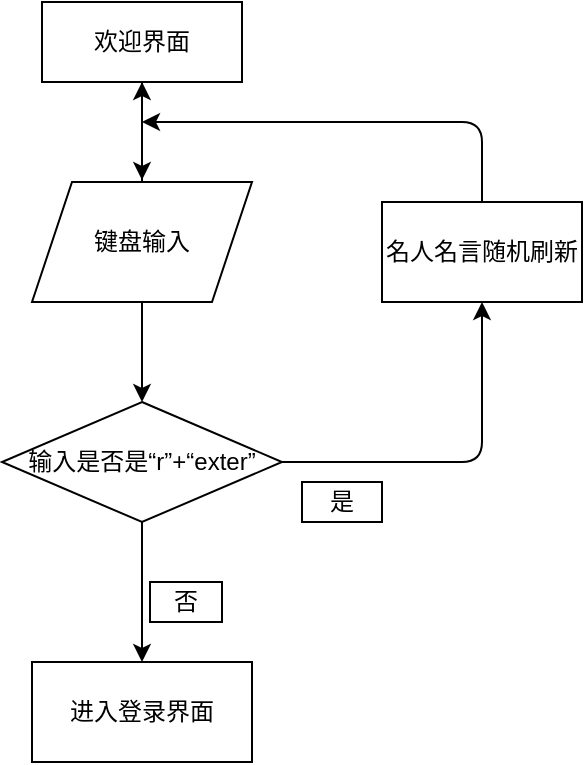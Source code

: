 <mxfile version="13.6.2" type="device" pages="2"><diagram id="H4B6eqQOnqe-SEhljZDN" name="第 1 页"><mxGraphModel dx="1024" dy="592" grid="1" gridSize="10" guides="1" tooltips="1" connect="1" arrows="1" fold="1" page="1" pageScale="1" pageWidth="827" pageHeight="1169" math="0" shadow="0"><root><mxCell id="0"/><mxCell id="1" parent="0"/><mxCell id="qzVP1gNGKpgPN5JRnM-v-1" value="欢迎界面" style="rounded=0;whiteSpace=wrap;html=1;" parent="1" vertex="1"><mxGeometry x="360" y="180" width="100" height="40" as="geometry"/></mxCell><mxCell id="qzVP1gNGKpgPN5JRnM-v-11" value="" style="edgeStyle=orthogonalEdgeStyle;rounded=0;orthogonalLoop=1;jettySize=auto;html=1;" parent="1" source="qzVP1gNGKpgPN5JRnM-v-2" target="qzVP1gNGKpgPN5JRnM-v-1" edge="1"><mxGeometry relative="1" as="geometry"/></mxCell><mxCell id="qzVP1gNGKpgPN5JRnM-v-2" value="键盘输入" style="shape=parallelogram;perimeter=parallelogramPerimeter;whiteSpace=wrap;html=1;fixedSize=1;" parent="1" vertex="1"><mxGeometry x="355" y="270" width="110" height="60" as="geometry"/></mxCell><mxCell id="qzVP1gNGKpgPN5JRnM-v-3" value="" style="endArrow=classic;html=1;exitX=0.5;exitY=1;exitDx=0;exitDy=0;" parent="1" source="qzVP1gNGKpgPN5JRnM-v-1" edge="1"><mxGeometry width="50" height="50" relative="1" as="geometry"><mxPoint x="390" y="410" as="sourcePoint"/><mxPoint x="410" y="269" as="targetPoint"/></mxGeometry></mxCell><mxCell id="qzVP1gNGKpgPN5JRnM-v-4" value="输入是否是“r”+“exter”" style="rhombus;whiteSpace=wrap;html=1;" parent="1" vertex="1"><mxGeometry x="340" y="380" width="140" height="60" as="geometry"/></mxCell><mxCell id="qzVP1gNGKpgPN5JRnM-v-5" value="" style="endArrow=classic;html=1;exitX=0.5;exitY=1;exitDx=0;exitDy=0;" parent="1" source="qzVP1gNGKpgPN5JRnM-v-4" edge="1"><mxGeometry width="50" height="50" relative="1" as="geometry"><mxPoint x="390" y="400" as="sourcePoint"/><mxPoint x="410" y="510" as="targetPoint"/></mxGeometry></mxCell><mxCell id="qzVP1gNGKpgPN5JRnM-v-6" value="否" style="rounded=0;whiteSpace=wrap;html=1;" parent="1" vertex="1"><mxGeometry x="414" y="470" width="36" height="20" as="geometry"/></mxCell><mxCell id="qzVP1gNGKpgPN5JRnM-v-7" value="进入登录界面" style="rounded=0;whiteSpace=wrap;html=1;" parent="1" vertex="1"><mxGeometry x="355" y="510" width="110" height="50" as="geometry"/></mxCell><mxCell id="qzVP1gNGKpgPN5JRnM-v-8" value="" style="endArrow=classic;html=1;exitX=0.5;exitY=1;exitDx=0;exitDy=0;entryX=0.5;entryY=0;entryDx=0;entryDy=0;" parent="1" source="qzVP1gNGKpgPN5JRnM-v-2" target="qzVP1gNGKpgPN5JRnM-v-4" edge="1"><mxGeometry width="50" height="50" relative="1" as="geometry"><mxPoint x="380" y="400" as="sourcePoint"/><mxPoint x="430" y="350" as="targetPoint"/></mxGeometry></mxCell><mxCell id="qzVP1gNGKpgPN5JRnM-v-10" value="是" style="rounded=0;whiteSpace=wrap;html=1;" parent="1" vertex="1"><mxGeometry x="490" y="420" width="40" height="20" as="geometry"/></mxCell><mxCell id="qzVP1gNGKpgPN5JRnM-v-13" value="" style="endArrow=classic;html=1;exitX=1;exitY=0.5;exitDx=0;exitDy=0;" parent="1" source="qzVP1gNGKpgPN5JRnM-v-4" edge="1"><mxGeometry width="50" height="50" relative="1" as="geometry"><mxPoint x="380" y="400" as="sourcePoint"/><mxPoint x="580" y="330" as="targetPoint"/><Array as="points"><mxPoint x="580" y="410"/></Array></mxGeometry></mxCell><mxCell id="qzVP1gNGKpgPN5JRnM-v-14" value="名人名言随机刷新" style="rounded=0;whiteSpace=wrap;html=1;" parent="1" vertex="1"><mxGeometry x="530" y="280" width="100" height="50" as="geometry"/></mxCell><mxCell id="qzVP1gNGKpgPN5JRnM-v-15" value="" style="endArrow=classic;html=1;exitX=0.5;exitY=0;exitDx=0;exitDy=0;" parent="1" source="qzVP1gNGKpgPN5JRnM-v-14" edge="1"><mxGeometry width="50" height="50" relative="1" as="geometry"><mxPoint x="380" y="400" as="sourcePoint"/><mxPoint x="410" y="240" as="targetPoint"/><Array as="points"><mxPoint x="580" y="240"/></Array></mxGeometry></mxCell></root></mxGraphModel></diagram><diagram id="N2dd4G8DbIBd9bNs3Vlb" name="第 2 页"><mxGraphModel dx="1024" dy="592" grid="1" gridSize="10" guides="1" tooltips="1" connect="1" arrows="1" fold="1" page="1" pageScale="1" pageWidth="827" pageHeight="1169" math="0" shadow="0"><root><mxCell id="P8aOcRqKXMmI3PeTF_Km-0"/><mxCell id="P8aOcRqKXMmI3PeTF_Km-1" parent="P8aOcRqKXMmI3PeTF_Km-0"/></root></mxGraphModel></diagram></mxfile>